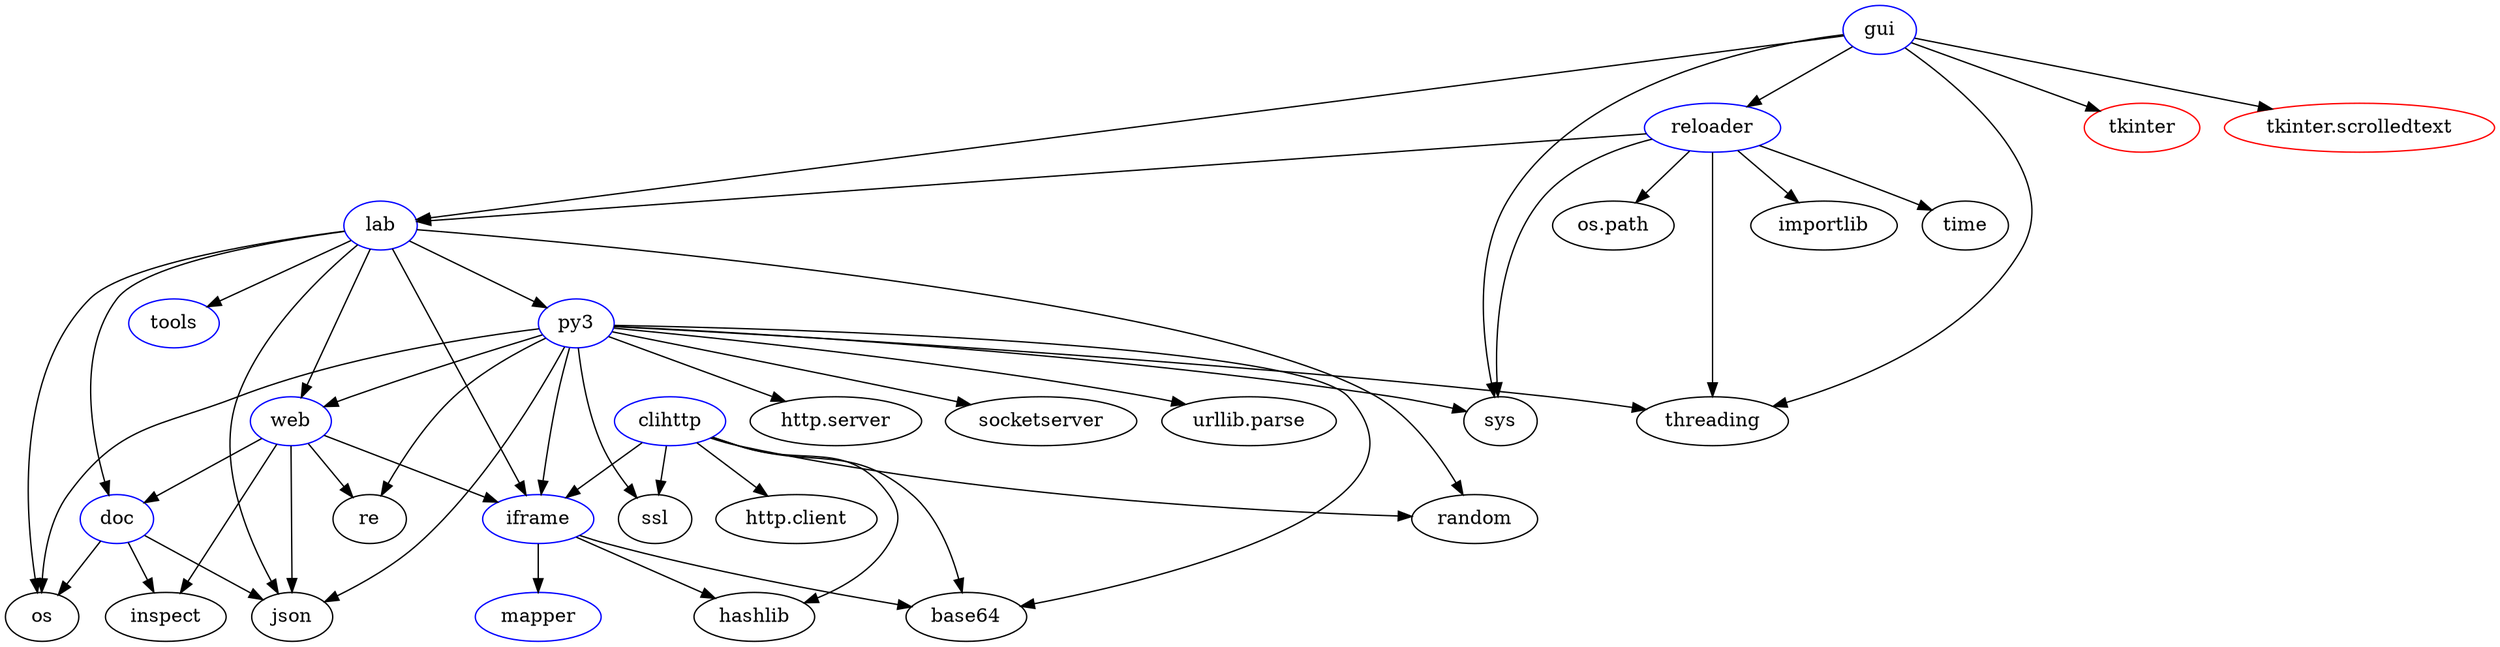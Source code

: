 digraph PYWEB {
lab[color=blue,font=bold];
web[color=blue];
iframe[color=blue];
gui[color=blue];
tools[color=blue];
doc[color=blue];
mapper[color=blue];
py3[color=blue];
reloader[color=blue];
clihttp[color=blue];
tkinter[color=red];
"tkinter.scrolledtext"[color=red];
lab -> {
	os
	json
	random
    doc
    py3
    iframe
    web
    tools
};
gui -> {
	sys
	threading
    tkinter
    "tkinter.scrolledtext"
    reloader
	lab
};
clihttp -> {
	"http.client"
	iframe
	random
	ssl
    base64
    hashlib
};
doc -> {
	inspect
	os
	json
};
iframe -> {
    mapper
    base64
    hashlib
};
py3 -> {
	re
	os
	sys
	ssl
	json
	iframe
	threading
	"http.server"
	socketserver
	"urllib.parse"
	base64
    web
};
reloader -> {
	"os.path"
	importlib
	importlib
	threading
	sys
	time
	lab
};
web -> {
	re
	inspect
	json
    doc
    iframe
};
}